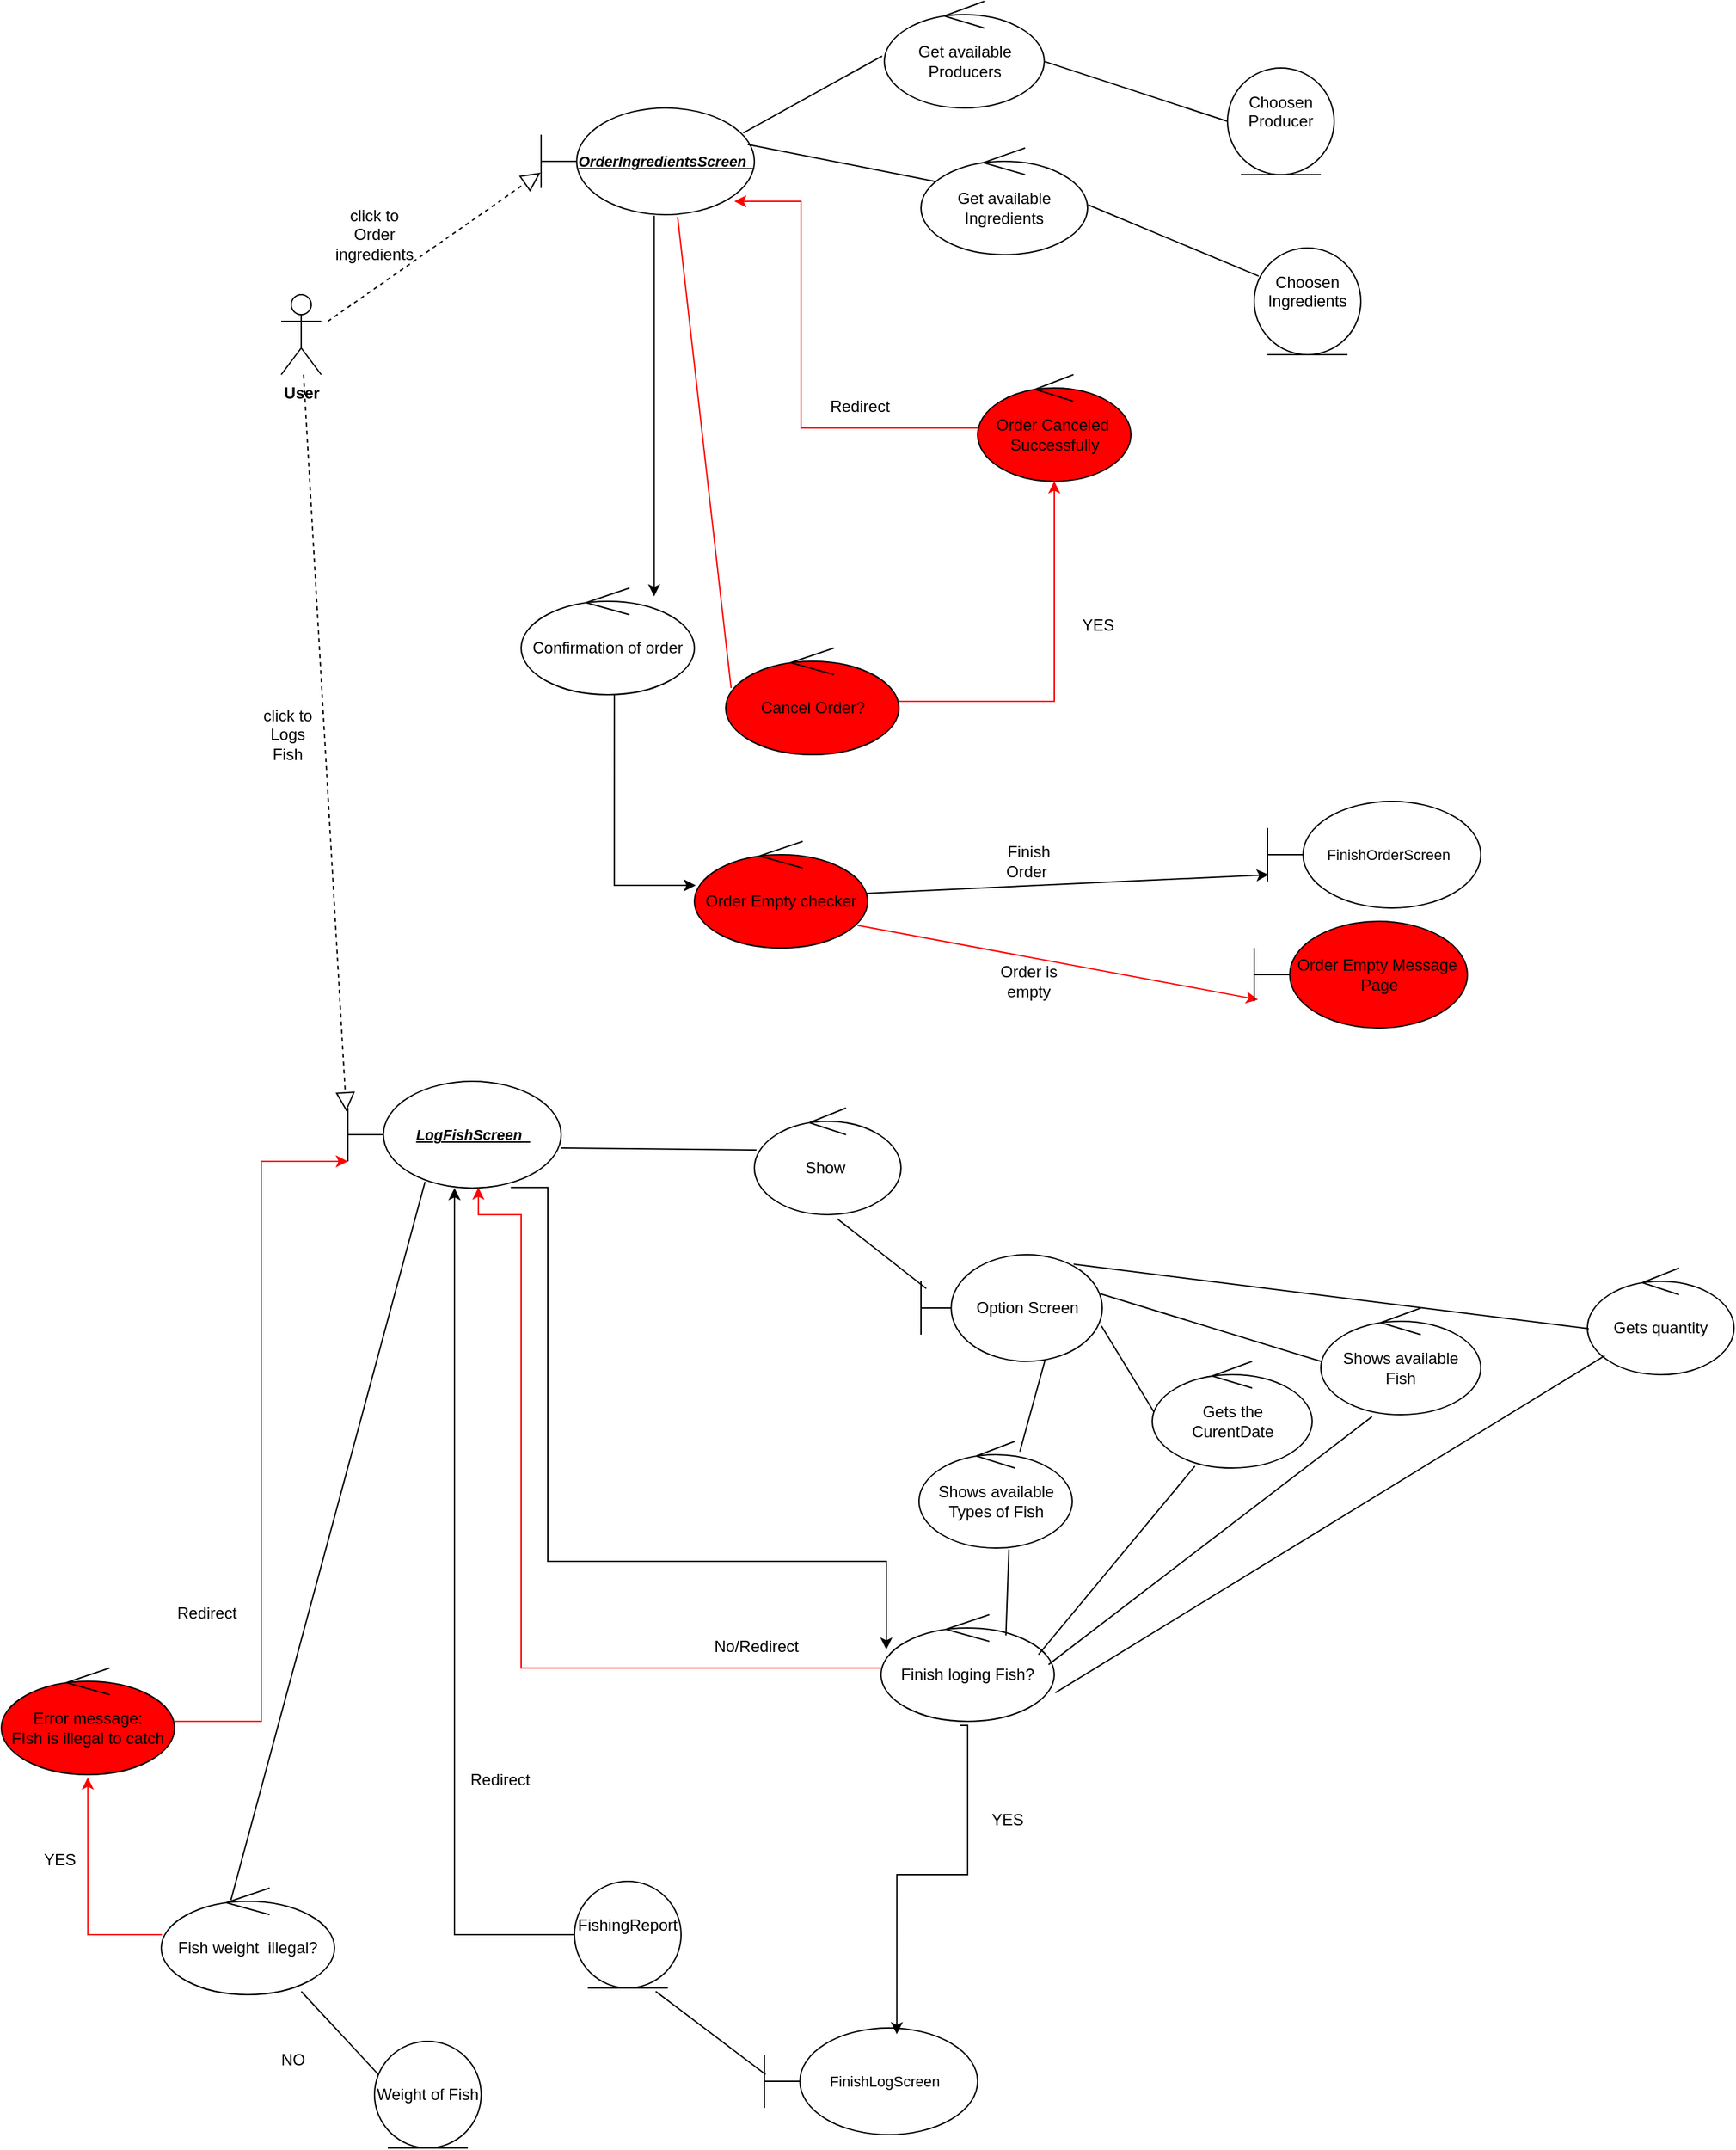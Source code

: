 <mxfile version="27.1.1" pages="2">
  <diagram name="Page-1" id="A8mZAvQNBaOGT2f5-1j1">
    <mxGraphModel dx="2061" dy="871" grid="1" gridSize="10" guides="1" tooltips="1" connect="1" arrows="1" fold="1" page="1" pageScale="1" pageWidth="850" pageHeight="1100" math="0" shadow="0">
      <root>
        <mxCell id="0" />
        <mxCell id="1" parent="0" />
        <object label="&lt;b&gt;User&lt;/b&gt;" id="wqHerE7pvqFSdkicVR1H-1">
          <mxCell style="shape=umlActor;verticalLabelPosition=bottom;verticalAlign=top;html=1;outlineConnect=0;movable=1;resizable=1;rotatable=1;deletable=1;editable=1;locked=0;connectable=1;" parent="1" vertex="1">
            <mxGeometry x="150" y="380" width="30" height="60" as="geometry" />
          </mxCell>
        </object>
        <mxCell id="wqHerE7pvqFSdkicVR1H-3" value="&lt;font style=&quot;font-size: 11px;&quot;&gt;&lt;b&gt;&lt;i&gt;&lt;u&gt;OrderIngredientsScreen&amp;nbsp;&amp;nbsp;&lt;/u&gt;&lt;/i&gt;&lt;/b&gt;&lt;/font&gt;" style="shape=umlBoundary;whiteSpace=wrap;html=1;" parent="1" vertex="1">
          <mxGeometry x="345" y="240" width="160" height="80" as="geometry" />
        </mxCell>
        <mxCell id="wqHerE7pvqFSdkicVR1H-4" value="click to Order ingredients" style="text;html=1;align=center;verticalAlign=middle;whiteSpace=wrap;rounded=0;" parent="1" vertex="1">
          <mxGeometry x="190" y="320" width="60" height="30" as="geometry" />
        </mxCell>
        <mxCell id="wqHerE7pvqFSdkicVR1H-6" value="Get available&lt;br&gt;Producers" style="ellipse;shape=umlControl;whiteSpace=wrap;html=1;" parent="1" vertex="1">
          <mxGeometry x="602.5" y="160" width="120" height="80" as="geometry" />
        </mxCell>
        <mxCell id="wqHerE7pvqFSdkicVR1H-7" value="Get available&lt;br&gt;Ingredients" style="ellipse;shape=umlControl;whiteSpace=wrap;html=1;" parent="1" vertex="1">
          <mxGeometry x="630" y="270" width="125" height="80" as="geometry" />
        </mxCell>
        <mxCell id="wqHerE7pvqFSdkicVR1H-9" value="" style="endArrow=none;html=1;rounded=0;exitX=0.948;exitY=0.233;exitDx=0;exitDy=0;exitPerimeter=0;entryX=-0.014;entryY=0.513;entryDx=0;entryDy=0;entryPerimeter=0;" parent="1" source="wqHerE7pvqFSdkicVR1H-3" target="wqHerE7pvqFSdkicVR1H-6" edge="1">
          <mxGeometry width="50" height="50" relative="1" as="geometry">
            <mxPoint x="200" y="420" as="sourcePoint" />
            <mxPoint x="340" y="300" as="targetPoint" />
          </mxGeometry>
        </mxCell>
        <mxCell id="wqHerE7pvqFSdkicVR1H-11" value="Choosen&lt;br&gt;Producer&lt;div&gt;&lt;br/&gt;&lt;/div&gt;" style="ellipse;shape=umlEntity;whiteSpace=wrap;html=1;" parent="1" vertex="1">
          <mxGeometry x="860" y="210" width="80" height="80" as="geometry" />
        </mxCell>
        <mxCell id="wqHerE7pvqFSdkicVR1H-12" value="" style="endArrow=none;html=1;rounded=0;exitX=1;exitY=0.563;exitDx=0;exitDy=0;exitPerimeter=0;entryX=0;entryY=0.5;entryDx=0;entryDy=0;" parent="1" source="wqHerE7pvqFSdkicVR1H-6" target="wqHerE7pvqFSdkicVR1H-11" edge="1">
          <mxGeometry width="50" height="50" relative="1" as="geometry">
            <mxPoint x="730" y="340" as="sourcePoint" />
            <mxPoint x="835" y="390" as="targetPoint" />
          </mxGeometry>
        </mxCell>
        <mxCell id="wqHerE7pvqFSdkicVR1H-13" value="Choosen&lt;br&gt;Ingredients&lt;div&gt;&lt;br/&gt;&lt;/div&gt;" style="ellipse;shape=umlEntity;whiteSpace=wrap;html=1;" parent="1" vertex="1">
          <mxGeometry x="880" y="345" width="80" height="80" as="geometry" />
        </mxCell>
        <mxCell id="wqHerE7pvqFSdkicVR1H-15" value="&lt;font style=&quot;font-size: 11px;&quot;&gt;FinishOrderScreen&amp;nbsp;&amp;nbsp;&lt;/font&gt;" style="shape=umlBoundary;whiteSpace=wrap;html=1;" parent="1" vertex="1">
          <mxGeometry x="890" y="760" width="160" height="80" as="geometry" />
        </mxCell>
        <mxCell id="wqHerE7pvqFSdkicVR1H-16" value="Confirmation of order" style="ellipse;shape=umlControl;whiteSpace=wrap;html=1;" parent="1" vertex="1">
          <mxGeometry x="330" y="600" width="130" height="80" as="geometry" />
        </mxCell>
        <mxCell id="wqHerE7pvqFSdkicVR1H-17" value="" style="endArrow=none;html=1;rounded=0;exitX=0.969;exitY=0.342;exitDx=0;exitDy=0;exitPerimeter=0;entryX=0.092;entryY=0.315;entryDx=0;entryDy=0;entryPerimeter=0;" parent="1" source="wqHerE7pvqFSdkicVR1H-3" target="wqHerE7pvqFSdkicVR1H-7" edge="1">
          <mxGeometry width="50" height="50" relative="1" as="geometry">
            <mxPoint x="470" y="329" as="sourcePoint" />
            <mxPoint x="619" y="477" as="targetPoint" />
          </mxGeometry>
        </mxCell>
        <mxCell id="wqHerE7pvqFSdkicVR1H-20" value="&amp;nbsp;Finish&amp;nbsp; Order&amp;nbsp;" style="text;html=1;align=center;verticalAlign=middle;whiteSpace=wrap;rounded=0;" parent="1" vertex="1">
          <mxGeometry x="680.5" y="790" width="60" height="30" as="geometry" />
        </mxCell>
        <mxCell id="wqHerE7pvqFSdkicVR1H-26" style="edgeStyle=orthogonalEdgeStyle;rounded=0;orthogonalLoop=1;jettySize=auto;html=1;exitX=0.53;exitY=1.01;exitDx=0;exitDy=0;exitPerimeter=0;" parent="1" source="wqHerE7pvqFSdkicVR1H-3" target="wqHerE7pvqFSdkicVR1H-16" edge="1">
          <mxGeometry relative="1" as="geometry">
            <Array as="points">
              <mxPoint x="430" y="570" />
              <mxPoint x="430" y="570" />
            </Array>
          </mxGeometry>
        </mxCell>
        <mxCell id="wqHerE7pvqFSdkicVR1H-27" value="&lt;font style=&quot;font-size: 11px;&quot;&gt;&lt;b&gt;&lt;i&gt;&lt;u&gt;LogFishScreen&amp;nbsp;&amp;nbsp;&lt;/u&gt;&lt;/i&gt;&lt;/b&gt;&lt;/font&gt;" style="shape=umlBoundary;whiteSpace=wrap;html=1;" parent="1" vertex="1">
          <mxGeometry x="200" y="970" width="160" height="80" as="geometry" />
        </mxCell>
        <mxCell id="wqHerE7pvqFSdkicVR1H-29" value="click to Logs Fish" style="text;html=1;align=center;verticalAlign=middle;whiteSpace=wrap;rounded=0;" parent="1" vertex="1">
          <mxGeometry x="130" y="695" width="50" height="30" as="geometry" />
        </mxCell>
        <mxCell id="wqHerE7pvqFSdkicVR1H-30" value="Shows available&lt;br&gt;Fish" style="ellipse;shape=umlControl;whiteSpace=wrap;html=1;" parent="1" vertex="1">
          <mxGeometry x="930" y="1140" width="120" height="80" as="geometry" />
        </mxCell>
        <mxCell id="wqHerE7pvqFSdkicVR1H-31" value="Gets the &lt;br&gt;CurentDate" style="ellipse;shape=umlControl;whiteSpace=wrap;html=1;" parent="1" vertex="1">
          <mxGeometry x="803.5" y="1180" width="120" height="80" as="geometry" />
        </mxCell>
        <mxCell id="wqHerE7pvqFSdkicVR1H-37" value="Gets quantity" style="ellipse;shape=umlControl;whiteSpace=wrap;html=1;" parent="1" vertex="1">
          <mxGeometry x="1130" y="1110" width="110" height="80" as="geometry" />
        </mxCell>
        <mxCell id="wqHerE7pvqFSdkicVR1H-42" value="" style="endArrow=none;html=1;rounded=0;entryX=0;entryY=0.5;entryDx=0;entryDy=0;entryPerimeter=0;exitX=0.991;exitY=0.367;exitDx=0;exitDy=0;exitPerimeter=0;" parent="1" source="QgnoMtRoOUnIMVqyHwb5-10" target="wqHerE7pvqFSdkicVR1H-30" edge="1">
          <mxGeometry width="50" height="50" relative="1" as="geometry">
            <mxPoint x="594.05" y="1162.0" as="sourcePoint" />
            <mxPoint x="590" y="1010" as="targetPoint" />
          </mxGeometry>
        </mxCell>
        <mxCell id="wqHerE7pvqFSdkicVR1H-43" value="Shows available&lt;br&gt;Types of Fish" style="ellipse;shape=umlControl;whiteSpace=wrap;html=1;" parent="1" vertex="1">
          <mxGeometry x="628.5" y="1240" width="115" height="80" as="geometry" />
        </mxCell>
        <mxCell id="wqHerE7pvqFSdkicVR1H-52" value="" style="endArrow=none;html=1;rounded=0;entryX=0.658;entryY=0.097;entryDx=0;entryDy=0;entryPerimeter=0;exitX=0.691;exitY=0.949;exitDx=0;exitDy=0;exitPerimeter=0;" parent="1" source="QgnoMtRoOUnIMVqyHwb5-10" target="wqHerE7pvqFSdkicVR1H-43" edge="1">
          <mxGeometry width="50" height="50" relative="1" as="geometry">
            <mxPoint x="559.95" y="1197.04" as="sourcePoint" />
            <mxPoint x="600" y="1310" as="targetPoint" />
          </mxGeometry>
        </mxCell>
        <mxCell id="wqHerE7pvqFSdkicVR1H-55" value="&lt;font style=&quot;font-size: 11px;&quot;&gt;FinishLogScreen&amp;nbsp;&amp;nbsp;&lt;/font&gt;" style="shape=umlBoundary;whiteSpace=wrap;html=1;" parent="1" vertex="1">
          <mxGeometry x="512.5" y="1680" width="160" height="80" as="geometry" />
        </mxCell>
        <mxCell id="QgnoMtRoOUnIMVqyHwb5-13" style="edgeStyle=orthogonalEdgeStyle;rounded=0;orthogonalLoop=1;jettySize=auto;html=1;" parent="1" source="wqHerE7pvqFSdkicVR1H-57" target="wqHerE7pvqFSdkicVR1H-27" edge="1">
          <mxGeometry relative="1" as="geometry" />
        </mxCell>
        <mxCell id="wqHerE7pvqFSdkicVR1H-57" value="&lt;span style=&quot;text-wrap-mode: nowrap; color: rgba(0, 0, 0, 0); font-family: monospace; font-size: 0px; text-align: start;&quot;&gt;%3CmxGraphModel%3E%3Croot%3E%3CmxCell%20id%3D%220%22%2F%3E%3CmxCell%20id%3D%221%22%20parent%3D%220%22%2F%3E%3CmxCell%20id%3D%222%22%20value%3D%22Name%20of%20Caught%20Fish%22%20style%3D%22ellipse%3Bshape%3DumlEntity%3BwhiteSpace%3Dwrap%3Bhtml%3D1%3B%22%20vertex%3D%221%22%20parent%3D%221%22%3E%3CmxGeometry%20x%3D%22946%22%20y%3D%221100%22%20width%3D%2280%22%20height%3D%2280%22%20as%3D%22geometry%22%2F%3E%3C%2FmxCell%3E%3C%2Froot%3E%3C%2FmxGraphModel%3E&lt;/span&gt;&lt;span style=&quot;text-wrap-mode: nowrap; color: rgba(0, 0, 0, 0); font-family: monospace; font-size: 0px; text-align: start;&quot;&gt;%3CmxGraphModel%3E%3Croot%3E%3CmxCell%20id%3D%220%22%2F%3E%3CmxCell%20id%3D%221%22%20parent%3D%220%22%2F%3E%3CmxCell%20id%3D%222%22%20value%3D%22Name%20of%20Caught%20Fish%22%20style%3D%22ellipse%3Bshape%3DumlEntity%3BwhiteSpace%3Dwrap%3Bhtml%3D1%3B%22%20vertex%3D%221%22%20parent%3D%221%22%3E%3CmxGeometry%20x%3D%22946%22%20y%3D%221100%22%20width%3D%2280%22%20height%3D%2280%22%20as%3D%22geometry%22%2F%3E%3C%2FmxCell%3E%3C%2Froot%3E%3C%2FmxGraphModel%3E&lt;/span&gt;&lt;span style=&quot;text-wrap-mode: nowrap; color: rgba(0, 0, 0, 0); font-family: monospace; font-size: 0px; text-align: start;&quot;&gt;%3CmxGraphModel%3E%3Croot%3E%3CmxCell%20id%3D%220%22%2F%3E%3CmxCell%20id%3D%221%22%20parent%3D%220%22%2F%3E%3CmxCell%20id%3D%222%22%20value%3D%22Name%20of%20Caught%20Fish%22%20style%3D%22ellipse%3Bshape%3DumlEntity%3BwhiteSpace%3Dwrap%3Bhtml%3D1%3B%22%20vertex%3D%221%22%20parent%3D%221%22%3E%3CmxGeometry%20x%3D%22946%22%20y%3D%221100%22%20width%3D%2280%22%20height%3D%2280%22%20as%3D%22geometry%22%2F%3E%3C%2FmxCell%3E%3C%2Froot%3E%3C%2FmxGraphModel%3E&lt;/span&gt;FishingReport&lt;div&gt;&lt;br/&gt;&lt;/div&gt;" style="ellipse;shape=umlEntity;whiteSpace=wrap;html=1;" parent="1" vertex="1">
          <mxGeometry x="370" y="1570" width="80" height="80" as="geometry" />
        </mxCell>
        <mxCell id="wqHerE7pvqFSdkicVR1H-58" value="" style="endArrow=none;html=1;rounded=0;exitX=0.006;exitY=0.436;exitDx=0;exitDy=0;exitPerimeter=0;entryX=0.762;entryY=1.032;entryDx=0;entryDy=0;entryPerimeter=0;" parent="1" source="wqHerE7pvqFSdkicVR1H-55" target="wqHerE7pvqFSdkicVR1H-57" edge="1">
          <mxGeometry width="50" height="50" relative="1" as="geometry">
            <mxPoint x="472.5" y="1690" as="sourcePoint" />
            <mxPoint x="567.5" y="1699" as="targetPoint" />
          </mxGeometry>
        </mxCell>
        <mxCell id="wqHerE7pvqFSdkicVR1H-59" style="edgeStyle=orthogonalEdgeStyle;rounded=0;orthogonalLoop=1;jettySize=auto;html=1;entryX=0.621;entryY=0.058;entryDx=0;entryDy=0;entryPerimeter=0;exitX=0.454;exitY=1.038;exitDx=0;exitDy=0;exitPerimeter=0;" parent="1" source="wqHerE7pvqFSdkicVR1H-62" target="wqHerE7pvqFSdkicVR1H-55" edge="1">
          <mxGeometry relative="1" as="geometry">
            <mxPoint x="306" y="1560" as="sourcePoint" />
            <mxPoint x="626" y="1670" as="targetPoint" />
            <Array as="points">
              <mxPoint x="665" y="1453" />
              <mxPoint x="665" y="1565" />
              <mxPoint x="612" y="1565" />
            </Array>
          </mxGeometry>
        </mxCell>
        <mxCell id="wqHerE7pvqFSdkicVR1H-62" value="Finish loging Fish?" style="ellipse;shape=umlControl;whiteSpace=wrap;html=1;" parent="1" vertex="1">
          <mxGeometry x="600" y="1370" width="130" height="80" as="geometry" />
        </mxCell>
        <mxCell id="wqHerE7pvqFSdkicVR1H-64" value="Fish weight&amp;nbsp; illegal?" style="ellipse;shape=umlControl;whiteSpace=wrap;html=1;" parent="1" vertex="1">
          <mxGeometry x="60" y="1575" width="130" height="80" as="geometry" />
        </mxCell>
        <mxCell id="wqHerE7pvqFSdkicVR1H-65" value="Weight of Fish" style="ellipse;shape=umlEntity;whiteSpace=wrap;html=1;" parent="1" vertex="1">
          <mxGeometry x="220" y="1690" width="80" height="80" as="geometry" />
        </mxCell>
        <mxCell id="wqHerE7pvqFSdkicVR1H-66" value="" style="endArrow=none;html=1;rounded=0;entryX=0.038;entryY=0.313;entryDx=0;entryDy=0;entryPerimeter=0;exitX=0.808;exitY=0.97;exitDx=0;exitDy=0;exitPerimeter=0;" parent="1" source="wqHerE7pvqFSdkicVR1H-64" target="wqHerE7pvqFSdkicVR1H-65" edge="1">
          <mxGeometry width="50" height="50" relative="1" as="geometry">
            <mxPoint x="120" y="1335" as="sourcePoint" />
            <mxPoint x="252.5" y="1295" as="targetPoint" />
          </mxGeometry>
        </mxCell>
        <mxCell id="wqHerE7pvqFSdkicVR1H-68" value="" style="endArrow=none;html=1;rounded=0;exitX=0.362;exitY=0.942;exitDx=0;exitDy=0;exitPerimeter=0;entryX=0.402;entryY=0.113;entryDx=0;entryDy=0;entryPerimeter=0;" parent="1" source="wqHerE7pvqFSdkicVR1H-27" target="wqHerE7pvqFSdkicVR1H-64" edge="1">
          <mxGeometry width="50" height="50" relative="1" as="geometry">
            <mxPoint x="390" y="865" as="sourcePoint" />
            <mxPoint x="556" y="1300" as="targetPoint" />
          </mxGeometry>
        </mxCell>
        <mxCell id="wqHerE7pvqFSdkicVR1H-77" value="" style="endArrow=block;dashed=1;endFill=0;endSize=12;html=1;rounded=0;entryX=-0.003;entryY=0.606;entryDx=0;entryDy=0;entryPerimeter=0;" parent="1" target="wqHerE7pvqFSdkicVR1H-3" edge="1">
          <mxGeometry width="160" relative="1" as="geometry">
            <mxPoint x="185" y="400" as="sourcePoint" />
            <mxPoint x="345" y="400" as="targetPoint" />
          </mxGeometry>
        </mxCell>
        <mxCell id="wqHerE7pvqFSdkicVR1H-80" value="" style="endArrow=block;dashed=1;endFill=0;endSize=12;html=1;rounded=0;entryX=-0.007;entryY=0.283;entryDx=0;entryDy=0;entryPerimeter=0;" parent="1" source="wqHerE7pvqFSdkicVR1H-1" target="wqHerE7pvqFSdkicVR1H-27" edge="1">
          <mxGeometry width="160" relative="1" as="geometry">
            <mxPoint x="205" y="420" as="sourcePoint" />
            <mxPoint x="365" y="308" as="targetPoint" />
          </mxGeometry>
        </mxCell>
        <mxCell id="nakGgd-UH3Y--avyIcae-5" value="" style="endArrow=none;html=1;rounded=0;exitX=1.003;exitY=0.533;exitDx=0;exitDy=0;exitPerimeter=0;entryX=0.042;entryY=0.263;entryDx=0;entryDy=0;entryPerimeter=0;" parent="1" source="wqHerE7pvqFSdkicVR1H-7" target="wqHerE7pvqFSdkicVR1H-13" edge="1">
          <mxGeometry width="50" height="50" relative="1" as="geometry">
            <mxPoint x="714.99" y="540.0" as="sourcePoint" />
            <mxPoint x="870" y="355" as="targetPoint" />
          </mxGeometry>
        </mxCell>
        <mxCell id="nakGgd-UH3Y--avyIcae-18" style="edgeStyle=orthogonalEdgeStyle;rounded=0;orthogonalLoop=1;jettySize=auto;html=1;strokeColor=light-dark(#FF0000,#CC0000);" parent="1" source="nakGgd-UH3Y--avyIcae-11" target="nakGgd-UH3Y--avyIcae-13" edge="1">
          <mxGeometry relative="1" as="geometry">
            <Array as="points">
              <mxPoint x="730" y="685" />
            </Array>
          </mxGeometry>
        </mxCell>
        <mxCell id="nakGgd-UH3Y--avyIcae-11" value="Cancel Order?" style="ellipse;shape=umlControl;whiteSpace=wrap;html=1;fillColor=light-dark(#FF0000,#CC0000);" parent="1" vertex="1">
          <mxGeometry x="483.5" y="645" width="130" height="80" as="geometry" />
        </mxCell>
        <mxCell id="nakGgd-UH3Y--avyIcae-12" value="" style="endArrow=none;html=1;rounded=0;exitX=0.64;exitY=1.02;exitDx=0;exitDy=0;exitPerimeter=0;entryX=0.031;entryY=0.375;entryDx=0;entryDy=0;entryPerimeter=0;strokeColor=light-dark(#FF0000,#CC0000);" parent="1" source="wqHerE7pvqFSdkicVR1H-3" target="nakGgd-UH3Y--avyIcae-11" edge="1">
          <mxGeometry width="50" height="50" relative="1" as="geometry">
            <mxPoint x="429.5" y="493" as="sourcePoint" />
            <mxPoint x="540.5" y="570" as="targetPoint" />
          </mxGeometry>
        </mxCell>
        <mxCell id="nakGgd-UH3Y--avyIcae-13" value="Order Canceled&amp;nbsp;&lt;br&gt;Successfully" style="ellipse;shape=umlControl;whiteSpace=wrap;html=1;fillColor=light-dark(#FF0000,#CC0000);" parent="1" vertex="1">
          <mxGeometry x="672.5" y="440" width="115" height="80" as="geometry" />
        </mxCell>
        <mxCell id="nakGgd-UH3Y--avyIcae-17" style="edgeStyle=orthogonalEdgeStyle;rounded=0;orthogonalLoop=1;jettySize=auto;html=1;entryX=0.906;entryY=0.875;entryDx=0;entryDy=0;entryPerimeter=0;strokeColor=light-dark(#FF0000,#CC0000);" parent="1" source="nakGgd-UH3Y--avyIcae-13" target="wqHerE7pvqFSdkicVR1H-3" edge="1">
          <mxGeometry relative="1" as="geometry">
            <Array as="points">
              <mxPoint x="540" y="480" />
              <mxPoint x="540" y="310" />
            </Array>
          </mxGeometry>
        </mxCell>
        <mxCell id="nakGgd-UH3Y--avyIcae-19" value="&lt;div style=&quot;text-align: center;&quot;&gt;&lt;span style=&quot;background-color: transparent; color: light-dark(rgb(0, 0, 0), rgb(255, 255, 255));&quot;&gt;YES&lt;/span&gt;&lt;/div&gt;" style="text;whiteSpace=wrap;html=1;" parent="1" vertex="1">
          <mxGeometry x="748.5" y="614" width="50" height="26" as="geometry" />
        </mxCell>
        <mxCell id="nakGgd-UH3Y--avyIcae-20" value="&lt;div style=&quot;text-align: center;&quot;&gt;&lt;span style=&quot;background-color: transparent; color: light-dark(rgb(0, 0, 0), rgb(255, 255, 255));&quot;&gt;Redirect&lt;/span&gt;&lt;/div&gt;" style="text;whiteSpace=wrap;html=1;" parent="1" vertex="1">
          <mxGeometry x="560" y="450" width="50" height="40" as="geometry" />
        </mxCell>
        <mxCell id="nakGgd-UH3Y--avyIcae-23" style="edgeStyle=orthogonalEdgeStyle;rounded=0;orthogonalLoop=1;jettySize=auto;html=1;exitX=0.764;exitY=0.995;exitDx=0;exitDy=0;exitPerimeter=0;" parent="1" source="wqHerE7pvqFSdkicVR1H-27" target="wqHerE7pvqFSdkicVR1H-62" edge="1">
          <mxGeometry relative="1" as="geometry">
            <mxPoint x="290.0" y="1020.0" as="sourcePoint" />
            <Array as="points">
              <mxPoint x="350" y="1050" />
              <mxPoint x="350" y="1330" />
              <mxPoint x="604" y="1330" />
            </Array>
            <mxPoint x="599.78" y="1453.957" as="targetPoint" />
          </mxGeometry>
        </mxCell>
        <mxCell id="nakGgd-UH3Y--avyIcae-26" style="edgeStyle=orthogonalEdgeStyle;rounded=0;orthogonalLoop=1;jettySize=auto;html=1;strokeColor=light-dark(#FF0000,#CC0000);entryX=0.612;entryY=0.995;entryDx=0;entryDy=0;entryPerimeter=0;" parent="1" source="wqHerE7pvqFSdkicVR1H-62" target="wqHerE7pvqFSdkicVR1H-27" edge="1">
          <mxGeometry relative="1" as="geometry">
            <mxPoint x="300" y="1060" as="targetPoint" />
            <Array as="points">
              <mxPoint x="330" y="1410" />
              <mxPoint x="330" y="1070" />
              <mxPoint x="298" y="1070" />
            </Array>
            <mxPoint x="595.02" y="1399.957" as="sourcePoint" />
          </mxGeometry>
        </mxCell>
        <mxCell id="nakGgd-UH3Y--avyIcae-27" value="Error message:&lt;br&gt;FIsh is illegal to catch" style="ellipse;shape=umlControl;whiteSpace=wrap;html=1;fillColor=light-dark(#FF0000,#CC0000);" parent="1" vertex="1">
          <mxGeometry x="-60" y="1410" width="130" height="80" as="geometry" />
        </mxCell>
        <mxCell id="nakGgd-UH3Y--avyIcae-29" value="&lt;div style=&quot;text-align: center;&quot;&gt;&lt;span style=&quot;background-color: transparent; color: light-dark(rgb(0, 0, 0), rgb(255, 255, 255));&quot;&gt;NO&lt;/span&gt;&lt;/div&gt;" style="text;whiteSpace=wrap;html=1;" parent="1" vertex="1">
          <mxGeometry x="147.5" y="1690" width="35" height="30" as="geometry" />
        </mxCell>
        <mxCell id="nakGgd-UH3Y--avyIcae-30" style="edgeStyle=orthogonalEdgeStyle;rounded=0;orthogonalLoop=1;jettySize=auto;html=1;entryX=0;entryY=0.75;entryDx=0;entryDy=0;entryPerimeter=0;strokeColor=light-dark(#FF0000,#CC0000);" parent="1" source="nakGgd-UH3Y--avyIcae-27" target="wqHerE7pvqFSdkicVR1H-27" edge="1">
          <mxGeometry relative="1" as="geometry" />
        </mxCell>
        <mxCell id="nakGgd-UH3Y--avyIcae-34" value="&lt;div style=&quot;text-align: center;&quot;&gt;YES&lt;/div&gt;" style="text;whiteSpace=wrap;html=1;" parent="1" vertex="1">
          <mxGeometry x="-30" y="1540" width="30" height="30" as="geometry" />
        </mxCell>
        <mxCell id="nakGgd-UH3Y--avyIcae-35" value="&lt;div style=&quot;text-align: center;&quot;&gt;Redirect&lt;/div&gt;" style="text;whiteSpace=wrap;html=1;" parent="1" vertex="1">
          <mxGeometry x="70" y="1355" width="50" height="25" as="geometry" />
        </mxCell>
        <mxCell id="nakGgd-UH3Y--avyIcae-36" value="&lt;div style=&quot;text-align: center;&quot;&gt;No/Redirect&lt;/div&gt;" style="text;whiteSpace=wrap;html=1;" parent="1" vertex="1">
          <mxGeometry x="472.5" y="1380" width="70" height="30" as="geometry" />
        </mxCell>
        <mxCell id="nakGgd-UH3Y--avyIcae-37" value="&lt;div style=&quot;text-align: center;&quot;&gt;YES&lt;/div&gt;" style="text;whiteSpace=wrap;html=1;" parent="1" vertex="1">
          <mxGeometry x="680.5" y="1510" width="35" height="30" as="geometry" />
        </mxCell>
        <mxCell id="Snrap14pgI5QlxNx9M2B-7" value="&lt;div style=&quot;text-align: center;&quot;&gt;&lt;span style=&quot;background-color: transparent; color: light-dark(rgb(0, 0, 0), rgb(255, 255, 255));&quot;&gt;Redirect&lt;/span&gt;&lt;/div&gt;" style="text;whiteSpace=wrap;html=1;" parent="1" vertex="1">
          <mxGeometry x="290" y="1480" width="70" height="30" as="geometry" />
        </mxCell>
        <mxCell id="QgnoMtRoOUnIMVqyHwb5-4" value="Show&amp;nbsp;" style="ellipse;shape=umlControl;whiteSpace=wrap;html=1;" parent="1" vertex="1">
          <mxGeometry x="505" y="990" width="110" height="80" as="geometry" />
        </mxCell>
        <mxCell id="QgnoMtRoOUnIMVqyHwb5-6" value="" style="endArrow=none;html=1;rounded=0;entryX=0.009;entryY=0.569;entryDx=0;entryDy=0;entryPerimeter=0;exitX=0.842;exitY=0.089;exitDx=0;exitDy=0;exitPerimeter=0;" parent="1" source="QgnoMtRoOUnIMVqyHwb5-10" target="wqHerE7pvqFSdkicVR1H-37" edge="1">
          <mxGeometry width="50" height="50" relative="1" as="geometry">
            <mxPoint x="580" y="1140" as="sourcePoint" />
            <mxPoint x="736" y="1070" as="targetPoint" />
          </mxGeometry>
        </mxCell>
        <mxCell id="QgnoMtRoOUnIMVqyHwb5-7" value="" style="endArrow=none;html=1;rounded=0;entryX=0.014;entryY=0.394;entryDx=0;entryDy=0;entryPerimeter=0;exitX=1;exitY=0.625;exitDx=0;exitDy=0;exitPerimeter=0;" parent="1" source="wqHerE7pvqFSdkicVR1H-27" target="QgnoMtRoOUnIMVqyHwb5-4" edge="1">
          <mxGeometry width="50" height="50" relative="1" as="geometry">
            <mxPoint x="490" y="1120" as="sourcePoint" />
            <mxPoint x="742" y="1270" as="targetPoint" />
          </mxGeometry>
        </mxCell>
        <mxCell id="QgnoMtRoOUnIMVqyHwb5-8" value="" style="endArrow=none;html=1;rounded=0;entryX=0.01;entryY=0.474;entryDx=0;entryDy=0;entryPerimeter=0;exitX=0.995;exitY=0.667;exitDx=0;exitDy=0;exitPerimeter=0;" parent="1" source="QgnoMtRoOUnIMVqyHwb5-10" target="wqHerE7pvqFSdkicVR1H-31" edge="1">
          <mxGeometry width="50" height="50" relative="1" as="geometry">
            <mxPoint x="585.47" y="1183.04" as="sourcePoint" />
            <mxPoint x="736" y="1260" as="targetPoint" />
          </mxGeometry>
        </mxCell>
        <mxCell id="QgnoMtRoOUnIMVqyHwb5-9" value="" style="endArrow=none;html=1;rounded=0;exitX=0.564;exitY=1.037;exitDx=0;exitDy=0;exitPerimeter=0;entryX=0.029;entryY=0.317;entryDx=0;entryDy=0;entryPerimeter=0;" parent="1" source="QgnoMtRoOUnIMVqyHwb5-4" target="QgnoMtRoOUnIMVqyHwb5-10" edge="1">
          <mxGeometry width="50" height="50" relative="1" as="geometry">
            <mxPoint x="605" y="1108" as="sourcePoint" />
            <mxPoint x="501.98" y="1137.04" as="targetPoint" />
          </mxGeometry>
        </mxCell>
        <mxCell id="QgnoMtRoOUnIMVqyHwb5-10" value="Option Screen" style="shape=umlBoundary;whiteSpace=wrap;html=1;" parent="1" vertex="1">
          <mxGeometry x="630" y="1100" width="136" height="80" as="geometry" />
        </mxCell>
        <mxCell id="QgnoMtRoOUnIMVqyHwb5-14" value="" style="endArrow=none;html=1;rounded=0;exitX=0.587;exitY=1.012;exitDx=0;exitDy=0;exitPerimeter=0;entryX=0.721;entryY=0.195;entryDx=0;entryDy=0;entryPerimeter=0;" parent="1" source="wqHerE7pvqFSdkicVR1H-43" target="wqHerE7pvqFSdkicVR1H-62" edge="1">
          <mxGeometry width="50" height="50" relative="1" as="geometry">
            <mxPoint x="776.5" y="1355" as="sourcePoint" />
            <mxPoint x="817.5" y="1461" as="targetPoint" />
          </mxGeometry>
        </mxCell>
        <mxCell id="QgnoMtRoOUnIMVqyHwb5-15" value="" style="endArrow=none;html=1;rounded=0;entryX=0.909;entryY=0.374;entryDx=0;entryDy=0;entryPerimeter=0;exitX=0.267;exitY=0.982;exitDx=0;exitDy=0;exitPerimeter=0;" parent="1" source="wqHerE7pvqFSdkicVR1H-31" target="wqHerE7pvqFSdkicVR1H-62" edge="1">
          <mxGeometry width="50" height="50" relative="1" as="geometry">
            <mxPoint x="890" y="1300" as="sourcePoint" />
            <mxPoint x="798" y="1303" as="targetPoint" />
          </mxGeometry>
        </mxCell>
        <mxCell id="QgnoMtRoOUnIMVqyHwb5-16" value="" style="endArrow=none;html=1;rounded=0;entryX=0.967;entryY=0.468;entryDx=0;entryDy=0;entryPerimeter=0;exitX=0.32;exitY=1.018;exitDx=0;exitDy=0;exitPerimeter=0;" parent="1" source="wqHerE7pvqFSdkicVR1H-30" target="wqHerE7pvqFSdkicVR1H-62" edge="1">
          <mxGeometry width="50" height="50" relative="1" as="geometry">
            <mxPoint x="1000" y="1240" as="sourcePoint" />
            <mxPoint x="808" y="1313" as="targetPoint" />
          </mxGeometry>
        </mxCell>
        <mxCell id="QgnoMtRoOUnIMVqyHwb5-17" value="" style="endArrow=none;html=1;rounded=0;entryX=1.006;entryY=0.732;entryDx=0;entryDy=0;entryPerimeter=0;" parent="1" source="wqHerE7pvqFSdkicVR1H-37" target="wqHerE7pvqFSdkicVR1H-62" edge="1">
          <mxGeometry width="50" height="50" relative="1" as="geometry">
            <mxPoint x="910" y="1304" as="sourcePoint" />
            <mxPoint x="951" y="1410" as="targetPoint" />
          </mxGeometry>
        </mxCell>
        <mxCell id="oOJD6E-fubgnIUukr6ii-1" value="Order Empty checker" style="ellipse;shape=umlControl;whiteSpace=wrap;html=1;fillColor=light-dark(#FF0000,#CC0000);" parent="1" vertex="1">
          <mxGeometry x="460" y="790" width="130" height="80" as="geometry" />
        </mxCell>
        <mxCell id="oOJD6E-fubgnIUukr6ii-2" style="edgeStyle=orthogonalEdgeStyle;rounded=0;orthogonalLoop=1;jettySize=auto;html=1;exitX=0.538;exitY=1;exitDx=0;exitDy=0;exitPerimeter=0;" parent="1" source="wqHerE7pvqFSdkicVR1H-16" target="oOJD6E-fubgnIUukr6ii-1" edge="1">
          <mxGeometry relative="1" as="geometry">
            <Array as="points">
              <mxPoint x="400" y="823" />
            </Array>
            <mxPoint x="394" y="680" as="sourcePoint" />
            <mxPoint x="440" y="810" as="targetPoint" />
          </mxGeometry>
        </mxCell>
        <mxCell id="oOJD6E-fubgnIUukr6ii-3" style="rounded=0;orthogonalLoop=1;jettySize=auto;html=1;exitX=0.995;exitY=0.487;exitDx=0;exitDy=0;exitPerimeter=0;entryX=0.005;entryY=0.688;entryDx=0;entryDy=0;entryPerimeter=0;strokeColor=default;" parent="1" source="oOJD6E-fubgnIUukr6ii-1" target="wqHerE7pvqFSdkicVR1H-15" edge="1">
          <mxGeometry relative="1" as="geometry">
            <mxPoint x="810" y="880" as="sourcePoint" />
            <mxPoint x="884" y="1027" as="targetPoint" />
          </mxGeometry>
        </mxCell>
        <mxCell id="oOJD6E-fubgnIUukr6ii-4" value="Order is empty" style="text;html=1;align=center;verticalAlign=middle;whiteSpace=wrap;rounded=0;" parent="1" vertex="1">
          <mxGeometry x="680.5" y="880" width="60" height="30" as="geometry" />
        </mxCell>
        <mxCell id="oOJD6E-fubgnIUukr6ii-5" style="rounded=0;orthogonalLoop=1;jettySize=auto;html=1;exitX=0.942;exitY=0.788;exitDx=0;exitDy=0;exitPerimeter=0;entryX=0.018;entryY=0.734;entryDx=0;entryDy=0;entryPerimeter=0;strokeColor=light-dark(#FF0000,#CC0000);" parent="1" source="oOJD6E-fubgnIUukr6ii-1" target="oOJD6E-fubgnIUukr6ii-6" edge="1">
          <mxGeometry relative="1" as="geometry">
            <mxPoint x="830" y="970" as="sourcePoint" />
            <mxPoint x="860" y="910" as="targetPoint" />
          </mxGeometry>
        </mxCell>
        <mxCell id="oOJD6E-fubgnIUukr6ii-6" value="&lt;div&gt;Order Empty Message&amp;nbsp;&lt;/div&gt;&lt;div&gt;Page&lt;/div&gt;" style="shape=umlBoundary;whiteSpace=wrap;html=1;fillColor=light-dark(#FF0000,#CC0000);" parent="1" vertex="1">
          <mxGeometry x="880" y="850" width="160" height="80" as="geometry" />
        </mxCell>
        <mxCell id="olbkM7IkfCzJPFDsCJKc-1" style="edgeStyle=orthogonalEdgeStyle;rounded=0;orthogonalLoop=1;jettySize=auto;html=1;entryX=0.499;entryY=1.026;entryDx=0;entryDy=0;entryPerimeter=0;fillColor=light-dark(#FF0000,#CC0000);strokeColor=light-dark(#FF0000,#CC0000);" parent="1" source="wqHerE7pvqFSdkicVR1H-64" target="nakGgd-UH3Y--avyIcae-27" edge="1">
          <mxGeometry relative="1" as="geometry">
            <Array as="points">
              <mxPoint x="5" y="1610" />
            </Array>
          </mxGeometry>
        </mxCell>
      </root>
    </mxGraphModel>
  </diagram>
  <diagram name="Copy of Page-1" id="cnGGRe10kza4vwLhUm18">
    <mxGraphModel dx="2420" dy="729" grid="1" gridSize="10" guides="1" tooltips="1" connect="1" arrows="1" fold="1" page="1" pageScale="1" pageWidth="850" pageHeight="1100" math="0" shadow="0">
      <root>
        <mxCell id="YmbNdagMqRW-2g8Ot8Mk-0" />
        <mxCell id="YmbNdagMqRW-2g8Ot8Mk-1" parent="YmbNdagMqRW-2g8Ot8Mk-0" />
        <object label="&lt;b&gt;User&lt;/b&gt;" id="YmbNdagMqRW-2g8Ot8Mk-2">
          <mxCell style="shape=umlActor;verticalLabelPosition=bottom;verticalAlign=top;html=1;outlineConnect=0;movable=1;resizable=1;rotatable=1;deletable=1;editable=1;locked=0;connectable=1;" vertex="1" parent="YmbNdagMqRW-2g8Ot8Mk-1">
            <mxGeometry x="-30" y="410" width="30" height="60" as="geometry" />
          </mxCell>
        </object>
        <mxCell id="YmbNdagMqRW-2g8Ot8Mk-3" value="&lt;font style=&quot;font-size: 11px;&quot;&gt;OrderIngredientsScreen&amp;nbsp;&amp;nbsp;&lt;/font&gt;" style="shape=umlBoundary;whiteSpace=wrap;html=1;" vertex="1" parent="YmbNdagMqRW-2g8Ot8Mk-1">
          <mxGeometry x="345" y="240" width="160" height="80" as="geometry" />
        </mxCell>
        <mxCell id="YmbNdagMqRW-2g8Ot8Mk-4" value="click to Order ingredients&lt;br&gt;/Places order" style="text;html=1;align=center;verticalAlign=middle;whiteSpace=wrap;rounded=0;" vertex="1" parent="YmbNdagMqRW-2g8Ot8Mk-1">
          <mxGeometry x="250" y="285" width="60" height="45" as="geometry" />
        </mxCell>
        <mxCell id="YmbNdagMqRW-2g8Ot8Mk-5" value="Available&lt;br&gt;quantity" style="ellipse;shape=umlControl;whiteSpace=wrap;html=1;" vertex="1" parent="YmbNdagMqRW-2g8Ot8Mk-1">
          <mxGeometry x="605" y="60" width="110" height="80" as="geometry" />
        </mxCell>
        <mxCell id="YmbNdagMqRW-2g8Ot8Mk-6" value="Available&lt;br&gt;producers" style="ellipse;shape=umlControl;whiteSpace=wrap;html=1;" vertex="1" parent="YmbNdagMqRW-2g8Ot8Mk-1">
          <mxGeometry x="600" y="170" width="120" height="80" as="geometry" />
        </mxCell>
        <mxCell id="YmbNdagMqRW-2g8Ot8Mk-7" value="Available&lt;br&gt;ingredients" style="ellipse;shape=umlControl;whiteSpace=wrap;html=1;" vertex="1" parent="YmbNdagMqRW-2g8Ot8Mk-1">
          <mxGeometry x="595" y="260" width="130" height="80" as="geometry" />
        </mxCell>
        <mxCell id="YmbNdagMqRW-2g8Ot8Mk-8" value="" style="endArrow=none;html=1;rounded=0;exitX=1.019;exitY=0.513;exitDx=0;exitDy=0;exitPerimeter=0;entryX=-0.014;entryY=0.513;entryDx=0;entryDy=0;entryPerimeter=0;" edge="1" parent="YmbNdagMqRW-2g8Ot8Mk-1" source="YmbNdagMqRW-2g8Ot8Mk-3" target="YmbNdagMqRW-2g8Ot8Mk-6">
          <mxGeometry width="50" height="50" relative="1" as="geometry">
            <mxPoint x="200" y="420" as="sourcePoint" />
            <mxPoint x="340" y="300" as="targetPoint" />
          </mxGeometry>
        </mxCell>
        <mxCell id="YmbNdagMqRW-2g8Ot8Mk-9" value="" style="endArrow=none;html=1;rounded=0;exitX=0.888;exitY=0.1;exitDx=0;exitDy=0;exitPerimeter=0;entryX=-0.043;entryY=0.663;entryDx=0;entryDy=0;entryPerimeter=0;" edge="1" parent="YmbNdagMqRW-2g8Ot8Mk-1" source="YmbNdagMqRW-2g8Ot8Mk-3" target="YmbNdagMqRW-2g8Ot8Mk-5">
          <mxGeometry width="50" height="50" relative="1" as="geometry">
            <mxPoint x="210" y="430" as="sourcePoint" />
            <mxPoint x="350" y="310" as="targetPoint" />
          </mxGeometry>
        </mxCell>
        <mxCell id="YmbNdagMqRW-2g8Ot8Mk-10" value="Selected&lt;br&gt;Producer&lt;div&gt;&lt;br/&gt;&lt;/div&gt;" style="ellipse;shape=umlEntity;whiteSpace=wrap;html=1;" vertex="1" parent="YmbNdagMqRW-2g8Ot8Mk-1">
          <mxGeometry x="820" y="180" width="80" height="70" as="geometry" />
        </mxCell>
        <mxCell id="YmbNdagMqRW-2g8Ot8Mk-11" value="" style="endArrow=none;html=1;rounded=0;exitX=1;exitY=0.563;exitDx=0;exitDy=0;exitPerimeter=0;entryX=0;entryY=0.5;entryDx=0;entryDy=0;" edge="1" parent="YmbNdagMqRW-2g8Ot8Mk-1" source="YmbNdagMqRW-2g8Ot8Mk-6" target="YmbNdagMqRW-2g8Ot8Mk-10">
          <mxGeometry width="50" height="50" relative="1" as="geometry">
            <mxPoint x="730" y="340" as="sourcePoint" />
            <mxPoint x="835" y="390" as="targetPoint" />
          </mxGeometry>
        </mxCell>
        <mxCell id="YmbNdagMqRW-2g8Ot8Mk-12" value="Selected&lt;br&gt;Ingredients" style="ellipse;shape=umlEntity;whiteSpace=wrap;html=1;" vertex="1" parent="YmbNdagMqRW-2g8Ot8Mk-1">
          <mxGeometry x="830" y="280" width="80" height="70" as="geometry" />
        </mxCell>
        <mxCell id="YmbNdagMqRW-2g8Ot8Mk-13" value="" style="endArrow=none;html=1;rounded=0;exitX=1.023;exitY=0.575;exitDx=0;exitDy=0;exitPerimeter=0;entryX=0.038;entryY=0.313;entryDx=0;entryDy=0;entryPerimeter=0;" edge="1" parent="YmbNdagMqRW-2g8Ot8Mk-1" source="YmbNdagMqRW-2g8Ot8Mk-7" target="YmbNdagMqRW-2g8Ot8Mk-12">
          <mxGeometry width="50" height="50" relative="1" as="geometry">
            <mxPoint x="720" y="470" as="sourcePoint" />
            <mxPoint x="820" y="485" as="targetPoint" />
          </mxGeometry>
        </mxCell>
        <mxCell id="YmbNdagMqRW-2g8Ot8Mk-16" value="" style="endArrow=none;html=1;rounded=0;exitX=0.95;exitY=0.763;exitDx=0;exitDy=0;exitPerimeter=0;entryX=0.092;entryY=0.315;entryDx=0;entryDy=0;entryPerimeter=0;" edge="1" parent="YmbNdagMqRW-2g8Ot8Mk-1" source="YmbNdagMqRW-2g8Ot8Mk-3" target="YmbNdagMqRW-2g8Ot8Mk-7">
          <mxGeometry width="50" height="50" relative="1" as="geometry">
            <mxPoint x="470" y="329" as="sourcePoint" />
            <mxPoint x="619" y="477" as="targetPoint" />
          </mxGeometry>
        </mxCell>
        <mxCell id="YmbNdagMqRW-2g8Ot8Mk-18" value="Assigned&lt;br&gt;quantity" style="ellipse;shape=umlEntity;whiteSpace=wrap;html=1;" vertex="1" parent="YmbNdagMqRW-2g8Ot8Mk-1">
          <mxGeometry x="820" y="60" width="80" height="80" as="geometry" />
        </mxCell>
        <mxCell id="YmbNdagMqRW-2g8Ot8Mk-19" value="" style="endArrow=none;html=1;rounded=0;exitX=1;exitY=0.563;exitDx=0;exitDy=0;exitPerimeter=0;entryX=-0.017;entryY=0.596;entryDx=0;entryDy=0;entryPerimeter=0;" edge="1" parent="YmbNdagMqRW-2g8Ot8Mk-1" target="YmbNdagMqRW-2g8Ot8Mk-18">
          <mxGeometry width="50" height="50" relative="1" as="geometry">
            <mxPoint x="715" y="100" as="sourcePoint" />
            <mxPoint x="815" y="115" as="targetPoint" />
          </mxGeometry>
        </mxCell>
        <mxCell id="YmbNdagMqRW-2g8Ot8Mk-20" value="Order" style="ellipse;shape=umlEntity;whiteSpace=wrap;html=1;" vertex="1" parent="YmbNdagMqRW-2g8Ot8Mk-1">
          <mxGeometry x="740" y="640" width="80" height="80" as="geometry" />
        </mxCell>
        <mxCell id="YmbNdagMqRW-2g8Ot8Mk-21" value="" style="endArrow=none;html=1;rounded=0;entryX=0.046;entryY=0.304;entryDx=0;entryDy=0;entryPerimeter=0;exitX=0.977;exitY=0.563;exitDx=0;exitDy=0;exitPerimeter=0;" edge="1" parent="YmbNdagMqRW-2g8Ot8Mk-1" target="YmbNdagMqRW-2g8Ot8Mk-20" source="iKPfhJr8W228daK-A-PZ-17">
          <mxGeometry width="50" height="50" relative="1" as="geometry">
            <mxPoint x="640" y="650" as="sourcePoint" />
            <mxPoint x="780" y="649" as="targetPoint" />
          </mxGeometry>
        </mxCell>
        <mxCell id="YmbNdagMqRW-2g8Ot8Mk-23" style="edgeStyle=orthogonalEdgeStyle;rounded=0;orthogonalLoop=1;jettySize=auto;html=1;entryX=0.315;entryY=0.125;entryDx=0;entryDy=0;entryPerimeter=0;" edge="1" parent="YmbNdagMqRW-2g8Ot8Mk-1" source="YmbNdagMqRW-2g8Ot8Mk-3" target="iKPfhJr8W228daK-A-PZ-17">
          <mxGeometry relative="1" as="geometry">
            <mxPoint x="424.99" y="410" as="targetPoint" />
          </mxGeometry>
        </mxCell>
        <mxCell id="YmbNdagMqRW-2g8Ot8Mk-24" value="&lt;font style=&quot;font-size: 11px;&quot;&gt;LogFishScreen&amp;nbsp;&amp;nbsp;&lt;/font&gt;" style="shape=umlBoundary;whiteSpace=wrap;html=1;" vertex="1" parent="YmbNdagMqRW-2g8Ot8Mk-1">
          <mxGeometry x="354" y="690" width="160" height="80" as="geometry" />
        </mxCell>
        <mxCell id="YmbNdagMqRW-2g8Ot8Mk-25" value="click to Logs Fish" style="text;html=1;align=center;verticalAlign=middle;whiteSpace=wrap;rounded=0;" vertex="1" parent="YmbNdagMqRW-2g8Ot8Mk-1">
          <mxGeometry x="230" y="600" width="50" height="30" as="geometry" />
        </mxCell>
        <mxCell id="YmbNdagMqRW-2g8Ot8Mk-26" value="Fish&lt;br&gt;name-List" style="ellipse;shape=umlControl;whiteSpace=wrap;html=1;" vertex="1" parent="YmbNdagMqRW-2g8Ot8Mk-1">
          <mxGeometry x="660" y="840" width="120" height="80" as="geometry" />
        </mxCell>
        <mxCell id="YmbNdagMqRW-2g8Ot8Mk-27" value="Save-Date" style="ellipse;shape=umlControl;whiteSpace=wrap;html=1;" vertex="1" parent="YmbNdagMqRW-2g8Ot8Mk-1">
          <mxGeometry x="660" y="950" width="120" height="80" as="geometry" />
        </mxCell>
        <mxCell id="YmbNdagMqRW-2g8Ot8Mk-28" value="Name of&amp;nbsp;&lt;br&gt;caught-fish" style="ellipse;shape=umlEntity;whiteSpace=wrap;html=1;" vertex="1" parent="YmbNdagMqRW-2g8Ot8Mk-1">
          <mxGeometry x="980" y="850" width="80" height="80" as="geometry" />
        </mxCell>
        <mxCell id="YmbNdagMqRW-2g8Ot8Mk-29" value="" style="endArrow=none;html=1;rounded=0;exitX=1;exitY=0.563;exitDx=0;exitDy=0;exitPerimeter=0;entryX=0;entryY=0.5;entryDx=0;entryDy=0;" edge="1" parent="YmbNdagMqRW-2g8Ot8Mk-1" source="YmbNdagMqRW-2g8Ot8Mk-26" target="YmbNdagMqRW-2g8Ot8Mk-28">
          <mxGeometry width="50" height="50" relative="1" as="geometry">
            <mxPoint x="735" y="930" as="sourcePoint" />
            <mxPoint x="840" y="980" as="targetPoint" />
          </mxGeometry>
        </mxCell>
        <mxCell id="YmbNdagMqRW-2g8Ot8Mk-30" value="&amp;nbsp;Date caught" style="ellipse;shape=umlEntity;whiteSpace=wrap;html=1;" vertex="1" parent="YmbNdagMqRW-2g8Ot8Mk-1">
          <mxGeometry x="980" y="1000" width="80" height="80" as="geometry" />
        </mxCell>
        <mxCell id="YmbNdagMqRW-2g8Ot8Mk-31" value="" style="endArrow=none;html=1;rounded=0;exitX=1.023;exitY=0.575;exitDx=0;exitDy=0;exitPerimeter=0;entryX=0.038;entryY=0.313;entryDx=0;entryDy=0;entryPerimeter=0;" edge="1" parent="YmbNdagMqRW-2g8Ot8Mk-1" source="YmbNdagMqRW-2g8Ot8Mk-27" target="YmbNdagMqRW-2g8Ot8Mk-30">
          <mxGeometry width="50" height="50" relative="1" as="geometry">
            <mxPoint x="735" y="1060" as="sourcePoint" />
            <mxPoint x="835" y="1075" as="targetPoint" />
          </mxGeometry>
        </mxCell>
        <mxCell id="YmbNdagMqRW-2g8Ot8Mk-32" value="Enter quantity" style="ellipse;shape=umlControl;whiteSpace=wrap;html=1;" vertex="1" parent="YmbNdagMqRW-2g8Ot8Mk-1">
          <mxGeometry x="635" y="730" width="110" height="80" as="geometry" />
        </mxCell>
        <mxCell id="YmbNdagMqRW-2g8Ot8Mk-33" value="Quantity&lt;br&gt;caught" style="ellipse;shape=umlEntity;whiteSpace=wrap;html=1;" vertex="1" parent="YmbNdagMqRW-2g8Ot8Mk-1">
          <mxGeometry x="980" y="730" width="80" height="80" as="geometry" />
        </mxCell>
        <mxCell id="YmbNdagMqRW-2g8Ot8Mk-34" value="" style="endArrow=none;html=1;rounded=0;exitX=1;exitY=0.563;exitDx=0;exitDy=0;exitPerimeter=0;entryX=-0.017;entryY=0.596;entryDx=0;entryDy=0;entryPerimeter=0;" edge="1" parent="YmbNdagMqRW-2g8Ot8Mk-1" target="YmbNdagMqRW-2g8Ot8Mk-33">
          <mxGeometry width="50" height="50" relative="1" as="geometry">
            <mxPoint x="740" y="770" as="sourcePoint" />
            <mxPoint x="840" y="785" as="targetPoint" />
          </mxGeometry>
        </mxCell>
        <mxCell id="YmbNdagMqRW-2g8Ot8Mk-35" value="" style="endArrow=none;html=1;rounded=0;exitX=1;exitY=0.563;exitDx=0;exitDy=0;exitPerimeter=0;entryX=0;entryY=0.413;entryDx=0;entryDy=0;entryPerimeter=0;" edge="1" parent="YmbNdagMqRW-2g8Ot8Mk-1" target="YmbNdagMqRW-2g8Ot8Mk-32">
          <mxGeometry width="50" height="50" relative="1" as="geometry">
            <mxPoint x="516" y="730" as="sourcePoint" />
            <mxPoint x="620" y="738" as="targetPoint" />
          </mxGeometry>
        </mxCell>
        <mxCell id="YmbNdagMqRW-2g8Ot8Mk-36" value="" style="endArrow=none;html=1;rounded=0;exitX=0.913;exitY=0.875;exitDx=0;exitDy=0;exitPerimeter=0;entryX=0;entryY=0.5;entryDx=0;entryDy=0;entryPerimeter=0;" edge="1" parent="YmbNdagMqRW-2g8Ot8Mk-1" source="YmbNdagMqRW-2g8Ot8Mk-24" target="YmbNdagMqRW-2g8Ot8Mk-26">
          <mxGeometry width="50" height="50" relative="1" as="geometry">
            <mxPoint x="480" y="770" as="sourcePoint" />
            <mxPoint x="610" y="910" as="targetPoint" />
          </mxGeometry>
        </mxCell>
        <mxCell id="YmbNdagMqRW-2g8Ot8Mk-37" value="Types of fish list" style="ellipse;shape=umlControl;whiteSpace=wrap;html=1;" vertex="1" parent="YmbNdagMqRW-2g8Ot8Mk-1">
          <mxGeometry x="662.5" y="1060" width="115" height="80" as="geometry" />
        </mxCell>
        <mxCell id="YmbNdagMqRW-2g8Ot8Mk-38" value="Type caught" style="ellipse;shape=umlEntity;whiteSpace=wrap;html=1;" vertex="1" parent="YmbNdagMqRW-2g8Ot8Mk-1">
          <mxGeometry x="980" y="1120" width="80" height="80" as="geometry" />
        </mxCell>
        <mxCell id="YmbNdagMqRW-2g8Ot8Mk-39" value="" style="endArrow=none;html=1;rounded=0;exitX=1.023;exitY=0.575;exitDx=0;exitDy=0;exitPerimeter=0;entryX=0.038;entryY=0.313;entryDx=0;entryDy=0;entryPerimeter=0;" edge="1" parent="YmbNdagMqRW-2g8Ot8Mk-1" source="YmbNdagMqRW-2g8Ot8Mk-37" target="YmbNdagMqRW-2g8Ot8Mk-38">
          <mxGeometry width="50" height="50" relative="1" as="geometry">
            <mxPoint x="730" y="1200" as="sourcePoint" />
            <mxPoint x="830" y="1215" as="targetPoint" />
          </mxGeometry>
        </mxCell>
        <mxCell id="YmbNdagMqRW-2g8Ot8Mk-41" value="" style="endArrow=none;html=1;rounded=0;exitX=0.781;exitY=0.975;exitDx=0;exitDy=0;exitPerimeter=0;entryX=-0.035;entryY=0.505;entryDx=0;entryDy=0;entryPerimeter=0;" edge="1" parent="YmbNdagMqRW-2g8Ot8Mk-1" source="YmbNdagMqRW-2g8Ot8Mk-24" target="YmbNdagMqRW-2g8Ot8Mk-27">
          <mxGeometry width="50" height="50" relative="1" as="geometry">
            <mxPoint x="480" y="910" as="sourcePoint" />
            <mxPoint x="620" y="1070" as="targetPoint" />
          </mxGeometry>
        </mxCell>
        <mxCell id="YmbNdagMqRW-2g8Ot8Mk-42" value="" style="endArrow=none;html=1;rounded=0;exitX=0.688;exitY=1.025;exitDx=0;exitDy=0;exitPerimeter=0;entryX=0;entryY=0.463;entryDx=0;entryDy=0;entryPerimeter=0;" edge="1" parent="YmbNdagMqRW-2g8Ot8Mk-1" source="YmbNdagMqRW-2g8Ot8Mk-24" target="YmbNdagMqRW-2g8Ot8Mk-37">
          <mxGeometry width="50" height="50" relative="1" as="geometry">
            <mxPoint x="480" y="1050" as="sourcePoint" />
            <mxPoint x="620" y="1210" as="targetPoint" />
          </mxGeometry>
        </mxCell>
        <mxCell id="YmbNdagMqRW-2g8Ot8Mk-46" style="edgeStyle=orthogonalEdgeStyle;rounded=0;orthogonalLoop=1;jettySize=auto;html=1;exitX=1;exitY=0.6;exitDx=0;exitDy=0;exitPerimeter=0;" edge="1" parent="YmbNdagMqRW-2g8Ot8Mk-1" source="YmbNdagMqRW-2g8Ot8Mk-48" target="iKPfhJr8W228daK-A-PZ-15">
          <mxGeometry relative="1" as="geometry">
            <mxPoint x="340" y="1310" as="sourcePoint" />
            <mxPoint x="660" y="1420" as="targetPoint" />
          </mxGeometry>
        </mxCell>
        <mxCell id="YmbNdagMqRW-2g8Ot8Mk-48" value="Finish loging" style="ellipse;shape=umlControl;whiteSpace=wrap;html=1;" vertex="1" parent="YmbNdagMqRW-2g8Ot8Mk-1">
          <mxGeometry x="514" y="1130" width="130" height="80" as="geometry" />
        </mxCell>
        <mxCell id="YmbNdagMqRW-2g8Ot8Mk-49" style="edgeStyle=orthogonalEdgeStyle;rounded=0;orthogonalLoop=1;jettySize=auto;html=1;entryX=0.262;entryY=0.188;entryDx=0;entryDy=0;entryPerimeter=0;exitX=0.663;exitY=1.05;exitDx=0;exitDy=0;exitPerimeter=0;" edge="1" parent="YmbNdagMqRW-2g8Ot8Mk-1" source="YmbNdagMqRW-2g8Ot8Mk-24" target="YmbNdagMqRW-2g8Ot8Mk-48">
          <mxGeometry relative="1" as="geometry" />
        </mxCell>
        <mxCell id="YmbNdagMqRW-2g8Ot8Mk-50" value="Calculates if Fish--weight illegal" style="ellipse;shape=umlControl;whiteSpace=wrap;html=1;" vertex="1" parent="YmbNdagMqRW-2g8Ot8Mk-1">
          <mxGeometry x="360" y="1300" width="130" height="80" as="geometry" />
        </mxCell>
        <mxCell id="YmbNdagMqRW-2g8Ot8Mk-51" value="Legal&lt;br&gt;weight" style="ellipse;shape=umlEntity;whiteSpace=wrap;html=1;" vertex="1" parent="YmbNdagMqRW-2g8Ot8Mk-1">
          <mxGeometry x="514" y="1406.2" width="80" height="80" as="geometry" />
        </mxCell>
        <mxCell id="YmbNdagMqRW-2g8Ot8Mk-52" value="" style="endArrow=none;html=1;rounded=0;entryX=0.038;entryY=0.313;entryDx=0;entryDy=0;entryPerimeter=0;exitX=0.723;exitY=0.975;exitDx=0;exitDy=0;exitPerimeter=0;" edge="1" parent="YmbNdagMqRW-2g8Ot8Mk-1" source="YmbNdagMqRW-2g8Ot8Mk-50" target="YmbNdagMqRW-2g8Ot8Mk-51">
          <mxGeometry width="50" height="50" relative="1" as="geometry">
            <mxPoint x="519.04" y="1363.8" as="sourcePoint" />
            <mxPoint x="451.5" y="1081.2" as="targetPoint" />
          </mxGeometry>
        </mxCell>
        <mxCell id="YmbNdagMqRW-2g8Ot8Mk-53" value="" style="endArrow=none;html=1;rounded=0;exitX=0.688;exitY=1.025;exitDx=0;exitDy=0;exitPerimeter=0;entryX=0.402;entryY=0.113;entryDx=0;entryDy=0;entryPerimeter=0;" edge="1" parent="YmbNdagMqRW-2g8Ot8Mk-1" target="YmbNdagMqRW-2g8Ot8Mk-50">
          <mxGeometry width="50" height="50" relative="1" as="geometry">
            <mxPoint x="410" y="765" as="sourcePoint" />
            <mxPoint x="576" y="1200" as="targetPoint" />
          </mxGeometry>
        </mxCell>
        <mxCell id="YmbNdagMqRW-2g8Ot8Mk-56" style="edgeStyle=orthogonalEdgeStyle;rounded=0;orthogonalLoop=1;jettySize=auto;html=1;fillColor=#FF3333;strokeColor=#FF0000;entryX=0.523;entryY=0.088;entryDx=0;entryDy=0;entryPerimeter=0;exitX=0.462;exitY=1;exitDx=0;exitDy=0;exitPerimeter=0;" edge="1" parent="YmbNdagMqRW-2g8Ot8Mk-1" source="YmbNdagMqRW-2g8Ot8Mk-50" target="iKPfhJr8W228daK-A-PZ-7">
          <mxGeometry relative="1" as="geometry">
            <mxPoint x="190" y="1540" as="targetPoint" />
          </mxGeometry>
        </mxCell>
        <mxCell id="YmbNdagMqRW-2g8Ot8Mk-57" value="" style="endArrow=block;dashed=1;endFill=0;endSize=12;html=1;rounded=0;entryX=-0.003;entryY=0.606;entryDx=0;entryDy=0;entryPerimeter=0;exitX=0.75;exitY=0;exitDx=0;exitDy=0;exitPerimeter=0;" edge="1" parent="YmbNdagMqRW-2g8Ot8Mk-1" target="YmbNdagMqRW-2g8Ot8Mk-3" source="iKPfhJr8W228daK-A-PZ-12">
          <mxGeometry width="160" relative="1" as="geometry">
            <mxPoint x="230" y="370" as="sourcePoint" />
            <mxPoint x="345" y="400" as="targetPoint" />
          </mxGeometry>
        </mxCell>
        <mxCell id="YmbNdagMqRW-2g8Ot8Mk-59" value="" style="endArrow=block;dashed=1;endFill=0;endSize=12;html=1;rounded=0;entryX=-0.007;entryY=0.283;entryDx=0;entryDy=0;entryPerimeter=0;exitX=0.625;exitY=1.038;exitDx=0;exitDy=0;exitPerimeter=0;" edge="1" parent="YmbNdagMqRW-2g8Ot8Mk-1" source="iKPfhJr8W228daK-A-PZ-12" target="YmbNdagMqRW-2g8Ot8Mk-24">
          <mxGeometry width="160" relative="1" as="geometry">
            <mxPoint x="260" y="560" as="sourcePoint" />
            <mxPoint x="365" y="308" as="targetPoint" />
          </mxGeometry>
        </mxCell>
        <mxCell id="iKPfhJr8W228daK-A-PZ-0" value="Cancel Order" style="ellipse;shape=umlControl;whiteSpace=wrap;html=1;fillColor=#FF0000;" vertex="1" parent="YmbNdagMqRW-2g8Ot8Mk-1">
          <mxGeometry x="595" y="430" width="130" height="80" as="geometry" />
        </mxCell>
        <mxCell id="iKPfhJr8W228daK-A-PZ-1" value="" style="endArrow=none;html=1;rounded=0;exitX=0.669;exitY=1.038;exitDx=0;exitDy=0;exitPerimeter=0;entryX=0.208;entryY=0.188;entryDx=0;entryDy=0;entryPerimeter=0;strokeColor=#FF0000;" edge="1" parent="YmbNdagMqRW-2g8Ot8Mk-1" source="YmbNdagMqRW-2g8Ot8Mk-3" target="iKPfhJr8W228daK-A-PZ-0">
          <mxGeometry width="50" height="50" relative="1" as="geometry">
            <mxPoint x="477" y="409" as="sourcePoint" />
            <mxPoint x="615" y="480" as="targetPoint" />
          </mxGeometry>
        </mxCell>
        <mxCell id="iKPfhJr8W228daK-A-PZ-3" value="" style="endArrow=none;html=1;rounded=0;exitX=0.969;exitY=0.488;exitDx=0;exitDy=0;exitPerimeter=0;entryX=-0.008;entryY=0.563;entryDx=0;entryDy=0;entryPerimeter=0;strokeColor=#FF0000;" edge="1" parent="YmbNdagMqRW-2g8Ot8Mk-1" source="iKPfhJr8W228daK-A-PZ-0" target="iKPfhJr8W228daK-A-PZ-19">
          <mxGeometry width="50" height="50" relative="1" as="geometry">
            <mxPoint x="730" y="413" as="sourcePoint" />
            <mxPoint x="878.96" y="437.04" as="targetPoint" />
          </mxGeometry>
        </mxCell>
        <mxCell id="iKPfhJr8W228daK-A-PZ-4" value="" style="endArrow=block;dashed=1;endFill=0;endSize=12;html=1;rounded=0;exitX=0.169;exitY=0.25;exitDx=0;exitDy=0;exitPerimeter=0;entryX=0.781;entryY=0.975;entryDx=0;entryDy=0;entryPerimeter=0;" edge="1" parent="YmbNdagMqRW-2g8Ot8Mk-1" source="iKPfhJr8W228daK-A-PZ-19" target="YmbNdagMqRW-2g8Ot8Mk-3">
          <mxGeometry width="160" relative="1" as="geometry">
            <mxPoint x="914.97" y="411.04" as="sourcePoint" />
            <mxPoint x="1160" y="290" as="targetPoint" />
          </mxGeometry>
        </mxCell>
        <mxCell id="iKPfhJr8W228daK-A-PZ-5" value="Redirect" style="text;html=1;align=center;verticalAlign=middle;whiteSpace=wrap;rounded=0;" vertex="1" parent="YmbNdagMqRW-2g8Ot8Mk-1">
          <mxGeometry x="685" y="370" width="60" height="30" as="geometry" />
        </mxCell>
        <mxCell id="iKPfhJr8W228daK-A-PZ-6" value="illegal weight of fish" style="text;html=1;align=center;verticalAlign=middle;whiteSpace=wrap;rounded=0;" vertex="1" parent="YmbNdagMqRW-2g8Ot8Mk-1">
          <mxGeometry x="260" y="1425" width="60" height="30" as="geometry" />
        </mxCell>
        <mxCell id="iKPfhJr8W228daK-A-PZ-7" value="illegal fish error" style="ellipse;shape=umlControl;whiteSpace=wrap;html=1;fillColor=#FF0000;" vertex="1" parent="YmbNdagMqRW-2g8Ot8Mk-1">
          <mxGeometry x="150" y="1550" width="130" height="80" as="geometry" />
        </mxCell>
        <mxCell id="iKPfhJr8W228daK-A-PZ-9" value="" style="endArrow=block;dashed=1;endFill=0;endSize=12;html=1;rounded=0;exitX=0;exitY=0.5;exitDx=0;exitDy=0;exitPerimeter=0;entryX=-0.012;entryY=0.6;entryDx=0;entryDy=0;entryPerimeter=0;" edge="1" parent="YmbNdagMqRW-2g8Ot8Mk-1" source="iKPfhJr8W228daK-A-PZ-7" target="YmbNdagMqRW-2g8Ot8Mk-24">
          <mxGeometry width="160" relative="1" as="geometry">
            <mxPoint x="130" y="910" as="sourcePoint" />
            <mxPoint x="120" y="1210" as="targetPoint" />
          </mxGeometry>
        </mxCell>
        <mxCell id="iKPfhJr8W228daK-A-PZ-10" value="Redirect" style="text;html=1;align=center;verticalAlign=middle;whiteSpace=wrap;rounded=0;" vertex="1" parent="YmbNdagMqRW-2g8Ot8Mk-1">
          <mxGeometry x="140" y="1300" width="60" height="30" as="geometry" />
        </mxCell>
        <mxCell id="iKPfhJr8W228daK-A-PZ-12" value="&lt;span style=&quot;font-size: 11px;&quot;&gt;Primary Screen&lt;/span&gt;" style="shape=umlBoundary;whiteSpace=wrap;html=1;" vertex="1" parent="YmbNdagMqRW-2g8Ot8Mk-1">
          <mxGeometry x="120" y="400" width="160" height="80" as="geometry" />
        </mxCell>
        <mxCell id="iKPfhJr8W228daK-A-PZ-13" style="edgeStyle=orthogonalEdgeStyle;rounded=0;orthogonalLoop=1;jettySize=auto;html=1;entryX=0.025;entryY=0.5;entryDx=0;entryDy=0;entryPerimeter=0;" edge="1" parent="YmbNdagMqRW-2g8Ot8Mk-1" source="YmbNdagMqRW-2g8Ot8Mk-2" target="iKPfhJr8W228daK-A-PZ-12">
          <mxGeometry relative="1" as="geometry" />
        </mxCell>
        <mxCell id="iKPfhJr8W228daK-A-PZ-14" value="Enters App" style="text;html=1;align=center;verticalAlign=middle;whiteSpace=wrap;rounded=0;" vertex="1" parent="YmbNdagMqRW-2g8Ot8Mk-1">
          <mxGeometry x="30" y="400" width="60" height="30" as="geometry" />
        </mxCell>
        <mxCell id="iKPfhJr8W228daK-A-PZ-15" value="Show full Log&lt;br&gt;info" style="ellipse;shape=umlControl;whiteSpace=wrap;html=1;" vertex="1" parent="YmbNdagMqRW-2g8Ot8Mk-1">
          <mxGeometry x="770" y="1380" width="130" height="80" as="geometry" />
        </mxCell>
        <mxCell id="iKPfhJr8W228daK-A-PZ-17" value="Saves order" style="ellipse;shape=umlControl;whiteSpace=wrap;html=1;" vertex="1" parent="YmbNdagMqRW-2g8Ot8Mk-1">
          <mxGeometry x="384" y="500" width="130" height="80" as="geometry" />
        </mxCell>
        <mxCell id="iKPfhJr8W228daK-A-PZ-19" value="Order Canceled&lt;br&gt;Sucessfully" style="ellipse;shape=umlControl;whiteSpace=wrap;html=1;fillColor=#FF0000;" vertex="1" parent="YmbNdagMqRW-2g8Ot8Mk-1">
          <mxGeometry x="890" y="400" width="130" height="80" as="geometry" />
        </mxCell>
        <mxCell id="iKPfhJr8W228daK-A-PZ-20" value="Log" style="ellipse;shape=umlEntity;whiteSpace=wrap;html=1;" vertex="1" parent="YmbNdagMqRW-2g8Ot8Mk-1">
          <mxGeometry x="980" y="1406.2" width="80" height="80" as="geometry" />
        </mxCell>
        <mxCell id="iKPfhJr8W228daK-A-PZ-21" value="" style="endArrow=none;html=1;rounded=0;exitX=0.944;exitY=0.394;exitDx=0;exitDy=0;exitPerimeter=0;entryX=-0.029;entryY=0.379;entryDx=0;entryDy=0;entryPerimeter=0;" edge="1" parent="YmbNdagMqRW-2g8Ot8Mk-1" source="iKPfhJr8W228daK-A-PZ-15" target="iKPfhJr8W228daK-A-PZ-20">
          <mxGeometry width="50" height="50" relative="1" as="geometry">
            <mxPoint x="857" y="1310" as="sourcePoint" />
            <mxPoint x="1060" y="1349" as="targetPoint" />
          </mxGeometry>
        </mxCell>
      </root>
    </mxGraphModel>
  </diagram>
</mxfile>
